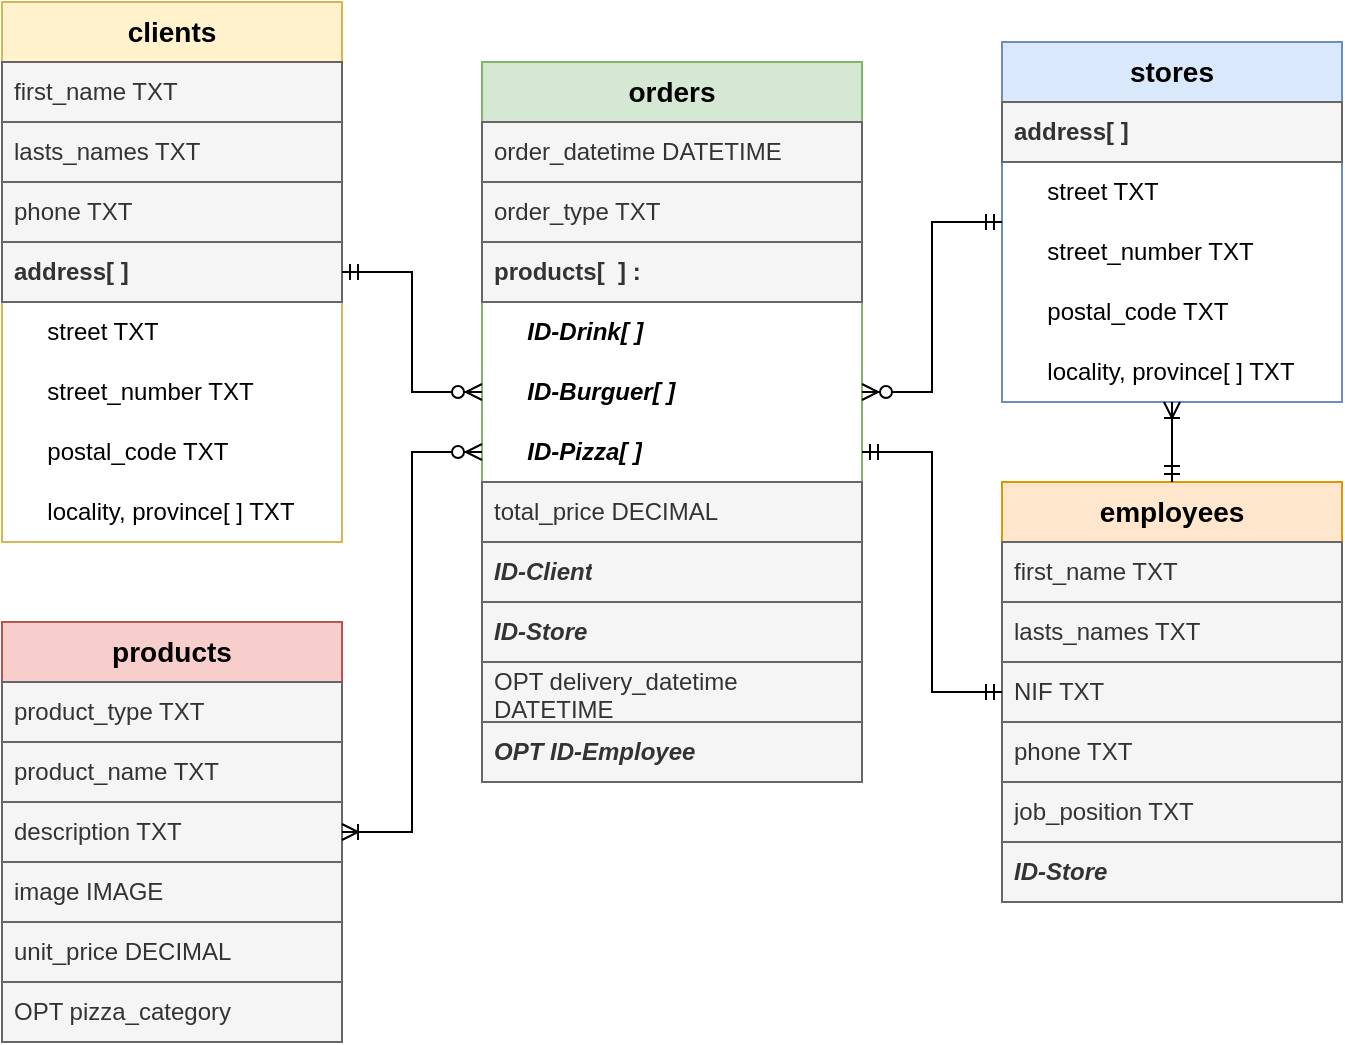 <mxfile version="20.8.10" type="github">
  <diagram id="R2lEEEUBdFMjLlhIrx00" name="Page-1">
    <mxGraphModel dx="1050" dy="558" grid="1" gridSize="10" guides="1" tooltips="1" connect="1" arrows="1" fold="1" page="1" pageScale="1" pageWidth="850" pageHeight="1100" math="0" shadow="0" extFonts="Permanent Marker^https://fonts.googleapis.com/css?family=Permanent+Marker">
      <root>
        <mxCell id="0" />
        <mxCell id="1" parent="0" />
        <mxCell id="4Tp2cE7tr-_zZFkU7K3h-1" value="&lt;font style=&quot;font-size: 14px;&quot;&gt;&lt;b&gt;clients&lt;/b&gt;&lt;/font&gt;" style="swimlane;fontStyle=0;childLayout=stackLayout;horizontal=1;startSize=30;horizontalStack=0;resizeParent=1;resizeParentMax=0;resizeLast=0;collapsible=1;marginBottom=0;whiteSpace=wrap;html=1;fillColor=#fff2cc;strokeColor=#d6b656;" parent="1" vertex="1">
          <mxGeometry x="100" y="120" width="170" height="270" as="geometry" />
        </mxCell>
        <mxCell id="4Tp2cE7tr-_zZFkU7K3h-2" value="first_name TXT" style="text;strokeColor=#666666;fillColor=#f5f5f5;align=left;verticalAlign=middle;spacingLeft=4;spacingRight=4;overflow=hidden;points=[[0,0.5],[1,0.5]];portConstraint=eastwest;rotatable=0;whiteSpace=wrap;html=1;fontColor=#333333;" parent="4Tp2cE7tr-_zZFkU7K3h-1" vertex="1">
          <mxGeometry y="30" width="170" height="30" as="geometry" />
        </mxCell>
        <mxCell id="4Tp2cE7tr-_zZFkU7K3h-3" value="&lt;div&gt;lasts_names TXT&lt;/div&gt;" style="text;strokeColor=#666666;fillColor=#f5f5f5;align=left;verticalAlign=middle;spacingLeft=4;spacingRight=4;overflow=hidden;points=[[0,0.5],[1,0.5]];portConstraint=eastwest;rotatable=0;whiteSpace=wrap;html=1;fontColor=#333333;" parent="4Tp2cE7tr-_zZFkU7K3h-1" vertex="1">
          <mxGeometry y="60" width="170" height="30" as="geometry" />
        </mxCell>
        <mxCell id="4Tp2cE7tr-_zZFkU7K3h-18" value="phone TXT" style="text;strokeColor=#666666;fillColor=#f5f5f5;align=left;verticalAlign=middle;spacingLeft=4;spacingRight=4;overflow=hidden;points=[[0,0.5],[1,0.5]];portConstraint=eastwest;rotatable=0;whiteSpace=wrap;html=1;fontColor=#333333;" parent="4Tp2cE7tr-_zZFkU7K3h-1" vertex="1">
          <mxGeometry y="90" width="170" height="30" as="geometry" />
        </mxCell>
        <mxCell id="4Tp2cE7tr-_zZFkU7K3h-11" value="&lt;b&gt;address[ ]&lt;/b&gt;" style="text;strokeColor=#666666;fillColor=#f5f5f5;align=left;verticalAlign=middle;spacingLeft=4;spacingRight=4;overflow=hidden;points=[[0,0.5],[1,0.5]];portConstraint=eastwest;rotatable=0;whiteSpace=wrap;html=1;fontColor=#333333;" parent="4Tp2cE7tr-_zZFkU7K3h-1" vertex="1">
          <mxGeometry y="120" width="170" height="30" as="geometry" />
        </mxCell>
        <mxCell id="4Tp2cE7tr-_zZFkU7K3h-19" value="&amp;nbsp;&amp;nbsp;&amp;nbsp;&amp;nbsp; street TXT" style="text;align=left;verticalAlign=middle;spacingLeft=4;spacingRight=4;overflow=hidden;points=[[0,0.5],[1,0.5]];portConstraint=eastwest;rotatable=0;whiteSpace=wrap;html=1;" parent="4Tp2cE7tr-_zZFkU7K3h-1" vertex="1">
          <mxGeometry y="150" width="170" height="30" as="geometry" />
        </mxCell>
        <mxCell id="4Tp2cE7tr-_zZFkU7K3h-20" value="&amp;nbsp;&amp;nbsp;&amp;nbsp;&amp;nbsp; street_number TXT" style="text;align=left;verticalAlign=middle;spacingLeft=4;spacingRight=4;overflow=hidden;points=[[0,0.5],[1,0.5]];portConstraint=eastwest;rotatable=0;whiteSpace=wrap;html=1;" parent="4Tp2cE7tr-_zZFkU7K3h-1" vertex="1">
          <mxGeometry y="180" width="170" height="30" as="geometry" />
        </mxCell>
        <mxCell id="4Tp2cE7tr-_zZFkU7K3h-16" value="&amp;nbsp;&amp;nbsp;&amp;nbsp;&amp;nbsp; postal_code TXT" style="text;align=left;verticalAlign=middle;spacingLeft=4;spacingRight=4;overflow=hidden;points=[[0,0.5],[1,0.5]];portConstraint=eastwest;rotatable=0;whiteSpace=wrap;html=1;" parent="4Tp2cE7tr-_zZFkU7K3h-1" vertex="1">
          <mxGeometry y="210" width="170" height="30" as="geometry" />
        </mxCell>
        <mxCell id="4Tp2cE7tr-_zZFkU7K3h-17" value="&amp;nbsp;&amp;nbsp;&amp;nbsp;&amp;nbsp; locality, province[ ] TXT" style="text;align=left;verticalAlign=middle;spacingLeft=4;spacingRight=4;overflow=hidden;points=[[0,0.5],[1,0.5]];portConstraint=eastwest;rotatable=0;whiteSpace=wrap;html=1;" parent="4Tp2cE7tr-_zZFkU7K3h-1" vertex="1">
          <mxGeometry y="240" width="170" height="30" as="geometry" />
        </mxCell>
        <mxCell id="4Tp2cE7tr-_zZFkU7K3h-5" value="&lt;font size=&quot;1&quot;&gt;&lt;b style=&quot;font-size: 14px;&quot;&gt;orders&lt;/b&gt;&lt;/font&gt;" style="swimlane;fontStyle=0;childLayout=stackLayout;horizontal=1;startSize=30;horizontalStack=0;resizeParent=1;resizeParentMax=0;resizeLast=0;collapsible=1;marginBottom=0;whiteSpace=wrap;html=1;fillColor=#d5e8d4;strokeColor=#82b366;" parent="1" vertex="1">
          <mxGeometry x="340" y="150" width="190" height="360" as="geometry" />
        </mxCell>
        <mxCell id="4Tp2cE7tr-_zZFkU7K3h-6" value="order_datetime DATETIME" style="text;strokeColor=#666666;fillColor=#f5f5f5;align=left;verticalAlign=middle;spacingLeft=4;spacingRight=4;overflow=hidden;points=[[0,0.5],[1,0.5]];portConstraint=eastwest;rotatable=0;whiteSpace=wrap;html=1;fontColor=#333333;" parent="4Tp2cE7tr-_zZFkU7K3h-5" vertex="1">
          <mxGeometry y="30" width="190" height="30" as="geometry" />
        </mxCell>
        <mxCell id="4Tp2cE7tr-_zZFkU7K3h-13" value="&lt;div&gt;order_type TXT&lt;/div&gt;" style="text;strokeColor=#666666;fillColor=#f5f5f5;align=left;verticalAlign=middle;spacingLeft=4;spacingRight=4;overflow=hidden;points=[[0,0.5],[1,0.5]];portConstraint=eastwest;rotatable=0;whiteSpace=wrap;html=1;fontColor=#333333;" parent="4Tp2cE7tr-_zZFkU7K3h-5" vertex="1">
          <mxGeometry y="60" width="190" height="30" as="geometry" />
        </mxCell>
        <mxCell id="4Tp2cE7tr-_zZFkU7K3h-44" value="&lt;b&gt;products[&amp;nbsp; ] :&lt;/b&gt;" style="text;strokeColor=#666666;fillColor=#f5f5f5;align=left;verticalAlign=middle;spacingLeft=4;spacingRight=4;overflow=hidden;points=[[0,0.5],[1,0.5]];portConstraint=eastwest;rotatable=0;whiteSpace=wrap;html=1;fontColor=#333333;" parent="4Tp2cE7tr-_zZFkU7K3h-5" vertex="1">
          <mxGeometry y="90" width="190" height="30" as="geometry" />
        </mxCell>
        <mxCell id="4Tp2cE7tr-_zZFkU7K3h-45" value="&lt;b&gt;&lt;i&gt;&amp;nbsp;&amp;nbsp;&amp;nbsp;&amp;nbsp; ID-Drink[ ]&lt;/i&gt;&lt;/b&gt;" style="text;align=left;verticalAlign=middle;spacingLeft=4;spacingRight=4;overflow=hidden;points=[[0,0.5],[1,0.5]];portConstraint=eastwest;rotatable=0;whiteSpace=wrap;html=1;" parent="4Tp2cE7tr-_zZFkU7K3h-5" vertex="1">
          <mxGeometry y="120" width="190" height="30" as="geometry" />
        </mxCell>
        <mxCell id="4Tp2cE7tr-_zZFkU7K3h-46" value="&lt;b&gt;&lt;i&gt;&amp;nbsp;&amp;nbsp;&amp;nbsp;&amp;nbsp; ID-Burguer[ ]&lt;/i&gt;&lt;/b&gt;" style="text;align=left;verticalAlign=middle;spacingLeft=4;spacingRight=4;overflow=hidden;points=[[0,0.5],[1,0.5]];portConstraint=eastwest;rotatable=0;whiteSpace=wrap;html=1;" parent="4Tp2cE7tr-_zZFkU7K3h-5" vertex="1">
          <mxGeometry y="150" width="190" height="30" as="geometry" />
        </mxCell>
        <mxCell id="4Tp2cE7tr-_zZFkU7K3h-47" value="&lt;b&gt;&lt;i&gt;&amp;nbsp;&amp;nbsp;&amp;nbsp;&amp;nbsp; ID-Pizza[ ]&lt;/i&gt;&lt;/b&gt;" style="text;align=left;verticalAlign=middle;spacingLeft=4;spacingRight=4;overflow=hidden;points=[[0,0.5],[1,0.5]];portConstraint=eastwest;rotatable=0;whiteSpace=wrap;html=1;" parent="4Tp2cE7tr-_zZFkU7K3h-5" vertex="1">
          <mxGeometry y="180" width="190" height="30" as="geometry" />
        </mxCell>
        <mxCell id="4Tp2cE7tr-_zZFkU7K3h-14" value="total_price DECIMAL" style="text;strokeColor=#666666;fillColor=#f5f5f5;align=left;verticalAlign=middle;spacingLeft=4;spacingRight=4;overflow=hidden;points=[[0,0.5],[1,0.5]];portConstraint=eastwest;rotatable=0;whiteSpace=wrap;html=1;fontColor=#333333;" parent="4Tp2cE7tr-_zZFkU7K3h-5" vertex="1">
          <mxGeometry y="210" width="190" height="30" as="geometry" />
        </mxCell>
        <mxCell id="4Tp2cE7tr-_zZFkU7K3h-9" value="&lt;i&gt;&lt;b&gt;ID-Client&lt;/b&gt;&lt;/i&gt;" style="text;strokeColor=#666666;fillColor=#f5f5f5;align=left;verticalAlign=middle;spacingLeft=4;spacingRight=4;overflow=hidden;points=[[0,0.5],[1,0.5]];portConstraint=eastwest;rotatable=0;whiteSpace=wrap;html=1;fontColor=#333333;" parent="4Tp2cE7tr-_zZFkU7K3h-5" vertex="1">
          <mxGeometry y="240" width="190" height="30" as="geometry" />
        </mxCell>
        <mxCell id="4Tp2cE7tr-_zZFkU7K3h-34" value="&lt;i&gt;&lt;b&gt;ID-Store&lt;/b&gt;&lt;/i&gt;" style="text;strokeColor=#666666;fillColor=#f5f5f5;align=left;verticalAlign=middle;spacingLeft=4;spacingRight=4;overflow=hidden;points=[[0,0.5],[1,0.5]];portConstraint=eastwest;rotatable=0;whiteSpace=wrap;html=1;fontColor=#333333;" parent="4Tp2cE7tr-_zZFkU7K3h-5" vertex="1">
          <mxGeometry y="270" width="190" height="30" as="geometry" />
        </mxCell>
        <mxCell id="4Tp2cE7tr-_zZFkU7K3h-10" value="OPT delivery_datetime DATETIME" style="text;strokeColor=#666666;fillColor=#f5f5f5;align=left;verticalAlign=middle;spacingLeft=4;spacingRight=4;overflow=hidden;points=[[0,0.5],[1,0.5]];portConstraint=eastwest;rotatable=0;whiteSpace=wrap;html=1;fontColor=#333333;" parent="4Tp2cE7tr-_zZFkU7K3h-5" vertex="1">
          <mxGeometry y="300" width="190" height="30" as="geometry" />
        </mxCell>
        <mxCell id="4Tp2cE7tr-_zZFkU7K3h-35" value="&lt;i&gt;&lt;b&gt;OPT&lt;/b&gt;&lt;/i&gt; &lt;i&gt;&lt;b&gt;ID-Employee&lt;/b&gt;&lt;/i&gt;" style="text;strokeColor=#666666;fillColor=#f5f5f5;align=left;verticalAlign=middle;spacingLeft=4;spacingRight=4;overflow=hidden;points=[[0,0.5],[1,0.5]];portConstraint=eastwest;rotatable=0;whiteSpace=wrap;html=1;fontColor=#333333;" parent="4Tp2cE7tr-_zZFkU7K3h-5" vertex="1">
          <mxGeometry y="330" width="190" height="30" as="geometry" />
        </mxCell>
        <mxCell id="4Tp2cE7tr-_zZFkU7K3h-54" value="&lt;font style=&quot;font-size: 14px;&quot;&gt;&lt;b&gt;&lt;font style=&quot;font-size: 14px;&quot;&gt;products&lt;/font&gt;&lt;/b&gt;&lt;/font&gt;" style="swimlane;fontStyle=0;childLayout=stackLayout;horizontal=1;startSize=30;horizontalStack=0;resizeParent=1;resizeParentMax=0;resizeLast=0;collapsible=1;marginBottom=0;whiteSpace=wrap;html=1;fillColor=#f8cecc;strokeColor=#b85450;" parent="1" vertex="1">
          <mxGeometry x="100" y="430" width="170" height="210" as="geometry" />
        </mxCell>
        <mxCell id="4Tp2cE7tr-_zZFkU7K3h-55" value="product_type TXT" style="text;strokeColor=#666666;fillColor=#f5f5f5;align=left;verticalAlign=middle;spacingLeft=4;spacingRight=4;overflow=hidden;points=[[0,0.5],[1,0.5]];portConstraint=eastwest;rotatable=0;whiteSpace=wrap;html=1;fontColor=#333333;" parent="4Tp2cE7tr-_zZFkU7K3h-54" vertex="1">
          <mxGeometry y="30" width="170" height="30" as="geometry" />
        </mxCell>
        <mxCell id="nTc623s30Od1lM5LDohx-13" value="product_name TXT" style="text;strokeColor=#666666;fillColor=#f5f5f5;align=left;verticalAlign=middle;spacingLeft=4;spacingRight=4;overflow=hidden;points=[[0,0.5],[1,0.5]];portConstraint=eastwest;rotatable=0;whiteSpace=wrap;html=1;fontColor=#333333;" vertex="1" parent="4Tp2cE7tr-_zZFkU7K3h-54">
          <mxGeometry y="60" width="170" height="30" as="geometry" />
        </mxCell>
        <mxCell id="4Tp2cE7tr-_zZFkU7K3h-56" value="description TXT" style="text;strokeColor=#666666;fillColor=#f5f5f5;align=left;verticalAlign=middle;spacingLeft=4;spacingRight=4;overflow=hidden;points=[[0,0.5],[1,0.5]];portConstraint=eastwest;rotatable=0;whiteSpace=wrap;html=1;fontColor=#333333;" parent="4Tp2cE7tr-_zZFkU7K3h-54" vertex="1">
          <mxGeometry y="90" width="170" height="30" as="geometry" />
        </mxCell>
        <mxCell id="4Tp2cE7tr-_zZFkU7K3h-57" value="image IMAGE" style="text;strokeColor=#666666;fillColor=#f5f5f5;align=left;verticalAlign=middle;spacingLeft=4;spacingRight=4;overflow=hidden;points=[[0,0.5],[1,0.5]];portConstraint=eastwest;rotatable=0;whiteSpace=wrap;html=1;fontColor=#333333;" parent="4Tp2cE7tr-_zZFkU7K3h-54" vertex="1">
          <mxGeometry y="120" width="170" height="30" as="geometry" />
        </mxCell>
        <mxCell id="4Tp2cE7tr-_zZFkU7K3h-58" value="unit_price DECIMAL" style="text;strokeColor=#666666;fillColor=#f5f5f5;align=left;verticalAlign=middle;spacingLeft=4;spacingRight=4;overflow=hidden;points=[[0,0.5],[1,0.5]];portConstraint=eastwest;rotatable=0;whiteSpace=wrap;html=1;fontColor=#333333;" parent="4Tp2cE7tr-_zZFkU7K3h-54" vertex="1">
          <mxGeometry y="150" width="170" height="30" as="geometry" />
        </mxCell>
        <mxCell id="4Tp2cE7tr-_zZFkU7K3h-59" value="OPT pizza_category" style="text;strokeColor=#666666;fillColor=#f5f5f5;align=left;verticalAlign=middle;spacingLeft=4;spacingRight=4;overflow=hidden;points=[[0,0.5],[1,0.5]];portConstraint=eastwest;rotatable=0;whiteSpace=wrap;html=1;fontColor=#333333;" parent="4Tp2cE7tr-_zZFkU7K3h-54" vertex="1">
          <mxGeometry y="180" width="170" height="30" as="geometry" />
        </mxCell>
        <mxCell id="4Tp2cE7tr-_zZFkU7K3h-66" value="&lt;font size=&quot;1&quot;&gt;&lt;b style=&quot;font-size: 14px;&quot;&gt;stores&lt;/b&gt;&lt;/font&gt;" style="swimlane;fontStyle=0;childLayout=stackLayout;horizontal=1;startSize=30;horizontalStack=0;resizeParent=1;resizeParentMax=0;resizeLast=0;collapsible=1;marginBottom=0;whiteSpace=wrap;html=1;fillColor=#dae8fc;strokeColor=#6c8ebf;" parent="1" vertex="1">
          <mxGeometry x="600" y="140" width="170" height="180" as="geometry" />
        </mxCell>
        <mxCell id="4Tp2cE7tr-_zZFkU7K3h-76" value="&lt;b&gt;address[ ]&lt;/b&gt;" style="text;strokeColor=#666666;fillColor=#f5f5f5;align=left;verticalAlign=middle;spacingLeft=4;spacingRight=4;overflow=hidden;points=[[0,0.5],[1,0.5]];portConstraint=eastwest;rotatable=0;whiteSpace=wrap;html=1;fontColor=#333333;" parent="4Tp2cE7tr-_zZFkU7K3h-66" vertex="1">
          <mxGeometry y="30" width="170" height="30" as="geometry" />
        </mxCell>
        <mxCell id="4Tp2cE7tr-_zZFkU7K3h-77" value="&amp;nbsp;&amp;nbsp;&amp;nbsp;&amp;nbsp; street TXT" style="text;align=left;verticalAlign=middle;spacingLeft=4;spacingRight=4;overflow=hidden;points=[[0,0.5],[1,0.5]];portConstraint=eastwest;rotatable=0;whiteSpace=wrap;html=1;" parent="4Tp2cE7tr-_zZFkU7K3h-66" vertex="1">
          <mxGeometry y="60" width="170" height="30" as="geometry" />
        </mxCell>
        <mxCell id="4Tp2cE7tr-_zZFkU7K3h-78" value="&amp;nbsp;&amp;nbsp;&amp;nbsp;&amp;nbsp; street_number TXT" style="text;align=left;verticalAlign=middle;spacingLeft=4;spacingRight=4;overflow=hidden;points=[[0,0.5],[1,0.5]];portConstraint=eastwest;rotatable=0;whiteSpace=wrap;html=1;" parent="4Tp2cE7tr-_zZFkU7K3h-66" vertex="1">
          <mxGeometry y="90" width="170" height="30" as="geometry" />
        </mxCell>
        <mxCell id="4Tp2cE7tr-_zZFkU7K3h-79" value="&amp;nbsp;&amp;nbsp;&amp;nbsp;&amp;nbsp; postal_code TXT" style="text;align=left;verticalAlign=middle;spacingLeft=4;spacingRight=4;overflow=hidden;points=[[0,0.5],[1,0.5]];portConstraint=eastwest;rotatable=0;whiteSpace=wrap;html=1;" parent="4Tp2cE7tr-_zZFkU7K3h-66" vertex="1">
          <mxGeometry y="120" width="170" height="30" as="geometry" />
        </mxCell>
        <mxCell id="4Tp2cE7tr-_zZFkU7K3h-80" value="&amp;nbsp;&amp;nbsp;&amp;nbsp;&amp;nbsp; locality, province[ ] TXT" style="text;align=left;verticalAlign=middle;spacingLeft=4;spacingRight=4;overflow=hidden;points=[[0,0.5],[1,0.5]];portConstraint=eastwest;rotatable=0;whiteSpace=wrap;html=1;" parent="4Tp2cE7tr-_zZFkU7K3h-66" vertex="1">
          <mxGeometry y="150" width="170" height="30" as="geometry" />
        </mxCell>
        <mxCell id="nTc623s30Od1lM5LDohx-1" value="&lt;font size=&quot;1&quot;&gt;&lt;b style=&quot;font-size: 14px;&quot;&gt;employees&lt;/b&gt;&lt;/font&gt;" style="swimlane;fontStyle=0;childLayout=stackLayout;horizontal=1;startSize=30;horizontalStack=0;resizeParent=1;resizeParentMax=0;resizeLast=0;collapsible=1;marginBottom=0;whiteSpace=wrap;html=1;fillColor=#ffe6cc;strokeColor=#d79b00;" vertex="1" parent="1">
          <mxGeometry x="600" y="360" width="170" height="210" as="geometry" />
        </mxCell>
        <mxCell id="nTc623s30Od1lM5LDohx-2" value="first_name TXT" style="text;strokeColor=#666666;fillColor=#f5f5f5;align=left;verticalAlign=middle;spacingLeft=4;spacingRight=4;overflow=hidden;points=[[0,0.5],[1,0.5]];portConstraint=eastwest;rotatable=0;whiteSpace=wrap;html=1;fontColor=#333333;" vertex="1" parent="nTc623s30Od1lM5LDohx-1">
          <mxGeometry y="30" width="170" height="30" as="geometry" />
        </mxCell>
        <mxCell id="nTc623s30Od1lM5LDohx-3" value="&lt;div&gt;lasts_names TXT&lt;/div&gt;" style="text;strokeColor=#666666;fillColor=#f5f5f5;align=left;verticalAlign=middle;spacingLeft=4;spacingRight=4;overflow=hidden;points=[[0,0.5],[1,0.5]];portConstraint=eastwest;rotatable=0;whiteSpace=wrap;html=1;fontColor=#333333;" vertex="1" parent="nTc623s30Od1lM5LDohx-1">
          <mxGeometry y="60" width="170" height="30" as="geometry" />
        </mxCell>
        <mxCell id="nTc623s30Od1lM5LDohx-10" value="NIF TXT" style="text;strokeColor=#666666;fillColor=#f5f5f5;align=left;verticalAlign=middle;spacingLeft=4;spacingRight=4;overflow=hidden;points=[[0,0.5],[1,0.5]];portConstraint=eastwest;rotatable=0;whiteSpace=wrap;html=1;fontColor=#333333;" vertex="1" parent="nTc623s30Od1lM5LDohx-1">
          <mxGeometry y="90" width="170" height="30" as="geometry" />
        </mxCell>
        <mxCell id="nTc623s30Od1lM5LDohx-4" value="phone TXT" style="text;strokeColor=#666666;fillColor=#f5f5f5;align=left;verticalAlign=middle;spacingLeft=4;spacingRight=4;overflow=hidden;points=[[0,0.5],[1,0.5]];portConstraint=eastwest;rotatable=0;whiteSpace=wrap;html=1;fontColor=#333333;" vertex="1" parent="nTc623s30Od1lM5LDohx-1">
          <mxGeometry y="120" width="170" height="30" as="geometry" />
        </mxCell>
        <mxCell id="nTc623s30Od1lM5LDohx-11" value="job_position TXT" style="text;strokeColor=#666666;fillColor=#f5f5f5;align=left;verticalAlign=middle;spacingLeft=4;spacingRight=4;overflow=hidden;points=[[0,0.5],[1,0.5]];portConstraint=eastwest;rotatable=0;whiteSpace=wrap;html=1;fontColor=#333333;" vertex="1" parent="nTc623s30Od1lM5LDohx-1">
          <mxGeometry y="150" width="170" height="30" as="geometry" />
        </mxCell>
        <mxCell id="nTc623s30Od1lM5LDohx-9" value="&lt;b&gt;&lt;i&gt;ID-Store&lt;br&gt;&lt;/i&gt;&lt;/b&gt;" style="text;align=left;verticalAlign=middle;spacingLeft=4;spacingRight=4;overflow=hidden;points=[[0,0.5],[1,0.5]];portConstraint=eastwest;rotatable=0;whiteSpace=wrap;html=1;fillColor=#f5f5f5;fontColor=#333333;strokeColor=#666666;" vertex="1" parent="nTc623s30Od1lM5LDohx-1">
          <mxGeometry y="180" width="170" height="30" as="geometry" />
        </mxCell>
        <mxCell id="nTc623s30Od1lM5LDohx-12" value="" style="edgeStyle=orthogonalEdgeStyle;fontSize=12;html=1;endArrow=ERoneToMany;startArrow=ERmandOne;rounded=0;" edge="1" parent="1" source="nTc623s30Od1lM5LDohx-1" target="4Tp2cE7tr-_zZFkU7K3h-66">
          <mxGeometry width="100" height="100" relative="1" as="geometry">
            <mxPoint x="570" y="700" as="sourcePoint" />
            <mxPoint x="670" y="600" as="targetPoint" />
          </mxGeometry>
        </mxCell>
        <mxCell id="nTc623s30Od1lM5LDohx-14" value="" style="edgeStyle=orthogonalEdgeStyle;fontSize=12;html=1;endArrow=ERzeroToMany;startArrow=ERmandOne;rounded=0;" edge="1" parent="1" source="4Tp2cE7tr-_zZFkU7K3h-1" target="4Tp2cE7tr-_zZFkU7K3h-46">
          <mxGeometry width="100" height="100" relative="1" as="geometry">
            <mxPoint x="390" y="430" as="sourcePoint" />
            <mxPoint x="330" y="190" as="targetPoint" />
          </mxGeometry>
        </mxCell>
        <mxCell id="nTc623s30Od1lM5LDohx-15" value="" style="edgeStyle=orthogonalEdgeStyle;fontSize=12;html=1;endArrow=ERoneToMany;startArrow=ERzeroToMany;rounded=0;entryX=1;entryY=0.5;entryDx=0;entryDy=0;exitX=0;exitY=0.5;exitDx=0;exitDy=0;" edge="1" parent="1" source="4Tp2cE7tr-_zZFkU7K3h-47" target="4Tp2cE7tr-_zZFkU7K3h-54">
          <mxGeometry width="100" height="100" relative="1" as="geometry">
            <mxPoint x="290" y="430" as="sourcePoint" />
            <mxPoint x="490" y="330" as="targetPoint" />
          </mxGeometry>
        </mxCell>
        <mxCell id="nTc623s30Od1lM5LDohx-16" value="" style="edgeStyle=orthogonalEdgeStyle;fontSize=12;html=1;endArrow=ERzeroToMany;startArrow=ERmandOne;rounded=0;entryX=1;entryY=0.5;entryDx=0;entryDy=0;" edge="1" parent="1" source="4Tp2cE7tr-_zZFkU7K3h-66" target="4Tp2cE7tr-_zZFkU7K3h-46">
          <mxGeometry width="100" height="100" relative="1" as="geometry">
            <mxPoint x="390" y="430" as="sourcePoint" />
            <mxPoint x="490" y="330" as="targetPoint" />
          </mxGeometry>
        </mxCell>
        <mxCell id="nTc623s30Od1lM5LDohx-17" value="" style="edgeStyle=orthogonalEdgeStyle;fontSize=12;html=1;endArrow=ERmandOne;startArrow=ERmandOne;rounded=0;exitX=1;exitY=0.5;exitDx=0;exitDy=0;" edge="1" parent="1" source="4Tp2cE7tr-_zZFkU7K3h-47" target="nTc623s30Od1lM5LDohx-1">
          <mxGeometry width="100" height="100" relative="1" as="geometry">
            <mxPoint x="390" y="450" as="sourcePoint" />
            <mxPoint x="490" y="350" as="targetPoint" />
          </mxGeometry>
        </mxCell>
      </root>
    </mxGraphModel>
  </diagram>
</mxfile>

